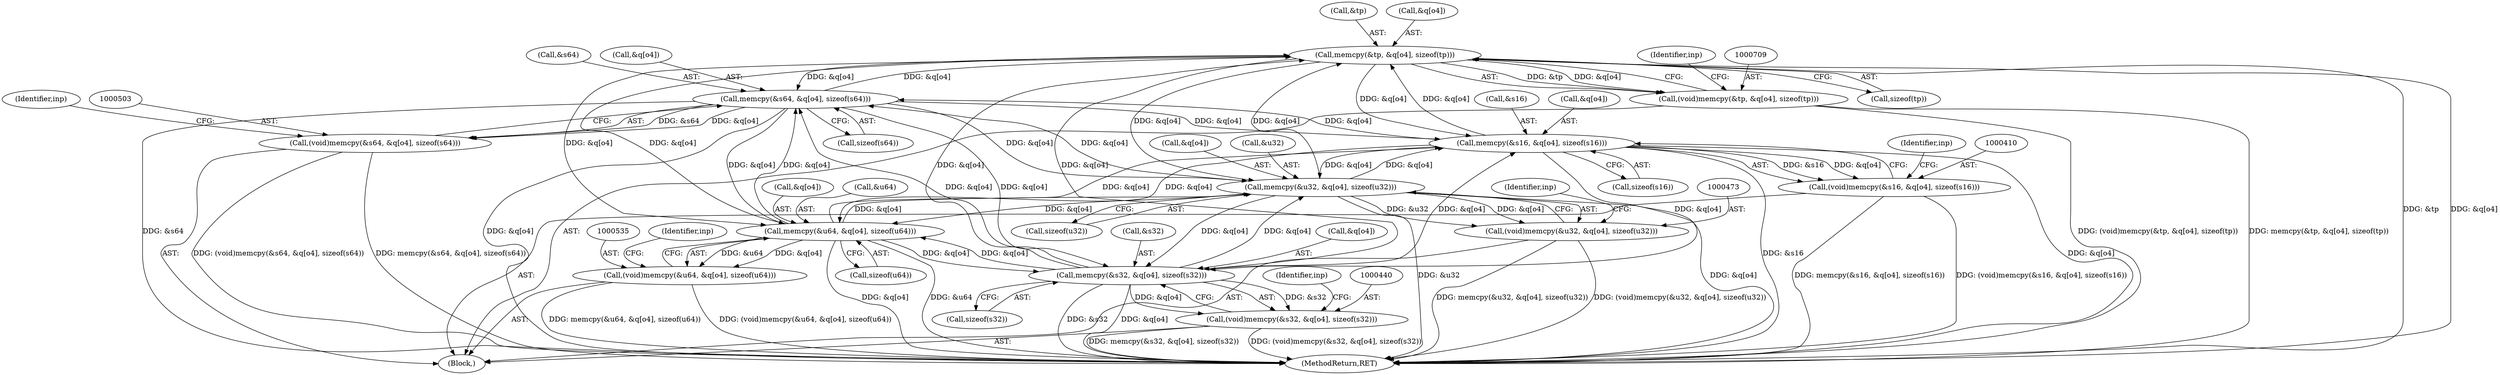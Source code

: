 digraph "0_file_1859fdb4e67c49c463c4e0078054335cd46ba295@API" {
"1000710" [label="(Call,memcpy(&tp, &q[o4], sizeof(tp)))"];
"1000504" [label="(Call,memcpy(&s64, &q[o4], sizeof(s64)))"];
"1000411" [label="(Call,memcpy(&s16, &q[o4], sizeof(s16)))"];
"1000474" [label="(Call,memcpy(&u32, &q[o4], sizeof(u32)))"];
"1000710" [label="(Call,memcpy(&tp, &q[o4], sizeof(tp)))"];
"1000536" [label="(Call,memcpy(&u64, &q[o4], sizeof(u64)))"];
"1000441" [label="(Call,memcpy(&s32, &q[o4], sizeof(s32)))"];
"1000409" [label="(Call,(void)memcpy(&s16, &q[o4], sizeof(s16)))"];
"1000439" [label="(Call,(void)memcpy(&s32, &q[o4], sizeof(s32)))"];
"1000472" [label="(Call,(void)memcpy(&u32, &q[o4], sizeof(u32)))"];
"1000502" [label="(Call,(void)memcpy(&s64, &q[o4], sizeof(s64)))"];
"1000534" [label="(Call,(void)memcpy(&u64, &q[o4], sizeof(u64)))"];
"1000708" [label="(Call,(void)memcpy(&tp, &q[o4], sizeof(tp)))"];
"1000708" [label="(Call,(void)memcpy(&tp, &q[o4], sizeof(tp)))"];
"1000516" [label="(Identifier,inp)"];
"1000395" [label="(Block,)"];
"1000505" [label="(Call,&s64)"];
"1000507" [label="(Call,&q[o4])"];
"1000481" [label="(Call,sizeof(u32))"];
"1000418" [label="(Call,sizeof(s16))"];
"1000453" [label="(Identifier,inp)"];
"1000412" [label="(Call,&s16)"];
"1000474" [label="(Call,memcpy(&u32, &q[o4], sizeof(u32)))"];
"1000448" [label="(Call,sizeof(s32))"];
"1000441" [label="(Call,memcpy(&s32, &q[o4], sizeof(s32)))"];
"1000534" [label="(Call,(void)memcpy(&u64, &q[o4], sizeof(u64)))"];
"1000444" [label="(Call,&q[o4])"];
"1000477" [label="(Call,&q[o4])"];
"1000504" [label="(Call,memcpy(&s64, &q[o4], sizeof(s64)))"];
"1000722" [label="(Identifier,inp)"];
"1000536" [label="(Call,memcpy(&u64, &q[o4], sizeof(u64)))"];
"1000475" [label="(Call,&u32)"];
"1000537" [label="(Call,&u64)"];
"1000486" [label="(Identifier,inp)"];
"1000511" [label="(Call,sizeof(s64))"];
"1000710" [label="(Call,memcpy(&tp, &q[o4], sizeof(tp)))"];
"1000442" [label="(Call,&s32)"];
"1000543" [label="(Call,sizeof(u64))"];
"1000548" [label="(Identifier,inp)"];
"1000502" [label="(Call,(void)memcpy(&s64, &q[o4], sizeof(s64)))"];
"1000717" [label="(Call,sizeof(tp))"];
"1000711" [label="(Call,&tp)"];
"1000539" [label="(Call,&q[o4])"];
"1000423" [label="(Identifier,inp)"];
"1000713" [label="(Call,&q[o4])"];
"1000472" [label="(Call,(void)memcpy(&u32, &q[o4], sizeof(u32)))"];
"1000761" [label="(MethodReturn,RET)"];
"1000411" [label="(Call,memcpy(&s16, &q[o4], sizeof(s16)))"];
"1000414" [label="(Call,&q[o4])"];
"1000439" [label="(Call,(void)memcpy(&s32, &q[o4], sizeof(s32)))"];
"1000409" [label="(Call,(void)memcpy(&s16, &q[o4], sizeof(s16)))"];
"1000710" -> "1000708"  [label="AST: "];
"1000710" -> "1000717"  [label="CFG: "];
"1000711" -> "1000710"  [label="AST: "];
"1000713" -> "1000710"  [label="AST: "];
"1000717" -> "1000710"  [label="AST: "];
"1000708" -> "1000710"  [label="CFG: "];
"1000710" -> "1000761"  [label="DDG: &tp"];
"1000710" -> "1000761"  [label="DDG: &q[o4]"];
"1000710" -> "1000411"  [label="DDG: &q[o4]"];
"1000710" -> "1000441"  [label="DDG: &q[o4]"];
"1000710" -> "1000474"  [label="DDG: &q[o4]"];
"1000710" -> "1000504"  [label="DDG: &q[o4]"];
"1000710" -> "1000536"  [label="DDG: &q[o4]"];
"1000710" -> "1000708"  [label="DDG: &tp"];
"1000710" -> "1000708"  [label="DDG: &q[o4]"];
"1000504" -> "1000710"  [label="DDG: &q[o4]"];
"1000411" -> "1000710"  [label="DDG: &q[o4]"];
"1000474" -> "1000710"  [label="DDG: &q[o4]"];
"1000536" -> "1000710"  [label="DDG: &q[o4]"];
"1000441" -> "1000710"  [label="DDG: &q[o4]"];
"1000504" -> "1000502"  [label="AST: "];
"1000504" -> "1000511"  [label="CFG: "];
"1000505" -> "1000504"  [label="AST: "];
"1000507" -> "1000504"  [label="AST: "];
"1000511" -> "1000504"  [label="AST: "];
"1000502" -> "1000504"  [label="CFG: "];
"1000504" -> "1000761"  [label="DDG: &q[o4]"];
"1000504" -> "1000761"  [label="DDG: &s64"];
"1000504" -> "1000411"  [label="DDG: &q[o4]"];
"1000504" -> "1000441"  [label="DDG: &q[o4]"];
"1000504" -> "1000474"  [label="DDG: &q[o4]"];
"1000504" -> "1000502"  [label="DDG: &s64"];
"1000504" -> "1000502"  [label="DDG: &q[o4]"];
"1000411" -> "1000504"  [label="DDG: &q[o4]"];
"1000474" -> "1000504"  [label="DDG: &q[o4]"];
"1000536" -> "1000504"  [label="DDG: &q[o4]"];
"1000441" -> "1000504"  [label="DDG: &q[o4]"];
"1000504" -> "1000536"  [label="DDG: &q[o4]"];
"1000411" -> "1000409"  [label="AST: "];
"1000411" -> "1000418"  [label="CFG: "];
"1000412" -> "1000411"  [label="AST: "];
"1000414" -> "1000411"  [label="AST: "];
"1000418" -> "1000411"  [label="AST: "];
"1000409" -> "1000411"  [label="CFG: "];
"1000411" -> "1000761"  [label="DDG: &s16"];
"1000411" -> "1000761"  [label="DDG: &q[o4]"];
"1000411" -> "1000409"  [label="DDG: &s16"];
"1000411" -> "1000409"  [label="DDG: &q[o4]"];
"1000474" -> "1000411"  [label="DDG: &q[o4]"];
"1000536" -> "1000411"  [label="DDG: &q[o4]"];
"1000441" -> "1000411"  [label="DDG: &q[o4]"];
"1000411" -> "1000441"  [label="DDG: &q[o4]"];
"1000411" -> "1000474"  [label="DDG: &q[o4]"];
"1000411" -> "1000536"  [label="DDG: &q[o4]"];
"1000474" -> "1000472"  [label="AST: "];
"1000474" -> "1000481"  [label="CFG: "];
"1000475" -> "1000474"  [label="AST: "];
"1000477" -> "1000474"  [label="AST: "];
"1000481" -> "1000474"  [label="AST: "];
"1000472" -> "1000474"  [label="CFG: "];
"1000474" -> "1000761"  [label="DDG: &q[o4]"];
"1000474" -> "1000761"  [label="DDG: &u32"];
"1000474" -> "1000441"  [label="DDG: &q[o4]"];
"1000474" -> "1000472"  [label="DDG: &u32"];
"1000474" -> "1000472"  [label="DDG: &q[o4]"];
"1000536" -> "1000474"  [label="DDG: &q[o4]"];
"1000441" -> "1000474"  [label="DDG: &q[o4]"];
"1000474" -> "1000536"  [label="DDG: &q[o4]"];
"1000536" -> "1000534"  [label="AST: "];
"1000536" -> "1000543"  [label="CFG: "];
"1000537" -> "1000536"  [label="AST: "];
"1000539" -> "1000536"  [label="AST: "];
"1000543" -> "1000536"  [label="AST: "];
"1000534" -> "1000536"  [label="CFG: "];
"1000536" -> "1000761"  [label="DDG: &q[o4]"];
"1000536" -> "1000761"  [label="DDG: &u64"];
"1000536" -> "1000441"  [label="DDG: &q[o4]"];
"1000536" -> "1000534"  [label="DDG: &u64"];
"1000536" -> "1000534"  [label="DDG: &q[o4]"];
"1000441" -> "1000536"  [label="DDG: &q[o4]"];
"1000441" -> "1000439"  [label="AST: "];
"1000441" -> "1000448"  [label="CFG: "];
"1000442" -> "1000441"  [label="AST: "];
"1000444" -> "1000441"  [label="AST: "];
"1000448" -> "1000441"  [label="AST: "];
"1000439" -> "1000441"  [label="CFG: "];
"1000441" -> "1000761"  [label="DDG: &s32"];
"1000441" -> "1000761"  [label="DDG: &q[o4]"];
"1000441" -> "1000439"  [label="DDG: &s32"];
"1000441" -> "1000439"  [label="DDG: &q[o4]"];
"1000409" -> "1000395"  [label="AST: "];
"1000410" -> "1000409"  [label="AST: "];
"1000423" -> "1000409"  [label="CFG: "];
"1000409" -> "1000761"  [label="DDG: memcpy(&s16, &q[o4], sizeof(s16))"];
"1000409" -> "1000761"  [label="DDG: (void)memcpy(&s16, &q[o4], sizeof(s16))"];
"1000439" -> "1000395"  [label="AST: "];
"1000440" -> "1000439"  [label="AST: "];
"1000453" -> "1000439"  [label="CFG: "];
"1000439" -> "1000761"  [label="DDG: memcpy(&s32, &q[o4], sizeof(s32))"];
"1000439" -> "1000761"  [label="DDG: (void)memcpy(&s32, &q[o4], sizeof(s32))"];
"1000472" -> "1000395"  [label="AST: "];
"1000473" -> "1000472"  [label="AST: "];
"1000486" -> "1000472"  [label="CFG: "];
"1000472" -> "1000761"  [label="DDG: (void)memcpy(&u32, &q[o4], sizeof(u32))"];
"1000472" -> "1000761"  [label="DDG: memcpy(&u32, &q[o4], sizeof(u32))"];
"1000502" -> "1000395"  [label="AST: "];
"1000503" -> "1000502"  [label="AST: "];
"1000516" -> "1000502"  [label="CFG: "];
"1000502" -> "1000761"  [label="DDG: (void)memcpy(&s64, &q[o4], sizeof(s64))"];
"1000502" -> "1000761"  [label="DDG: memcpy(&s64, &q[o4], sizeof(s64))"];
"1000534" -> "1000395"  [label="AST: "];
"1000535" -> "1000534"  [label="AST: "];
"1000548" -> "1000534"  [label="CFG: "];
"1000534" -> "1000761"  [label="DDG: memcpy(&u64, &q[o4], sizeof(u64))"];
"1000534" -> "1000761"  [label="DDG: (void)memcpy(&u64, &q[o4], sizeof(u64))"];
"1000708" -> "1000395"  [label="AST: "];
"1000709" -> "1000708"  [label="AST: "];
"1000722" -> "1000708"  [label="CFG: "];
"1000708" -> "1000761"  [label="DDG: (void)memcpy(&tp, &q[o4], sizeof(tp))"];
"1000708" -> "1000761"  [label="DDG: memcpy(&tp, &q[o4], sizeof(tp))"];
}

